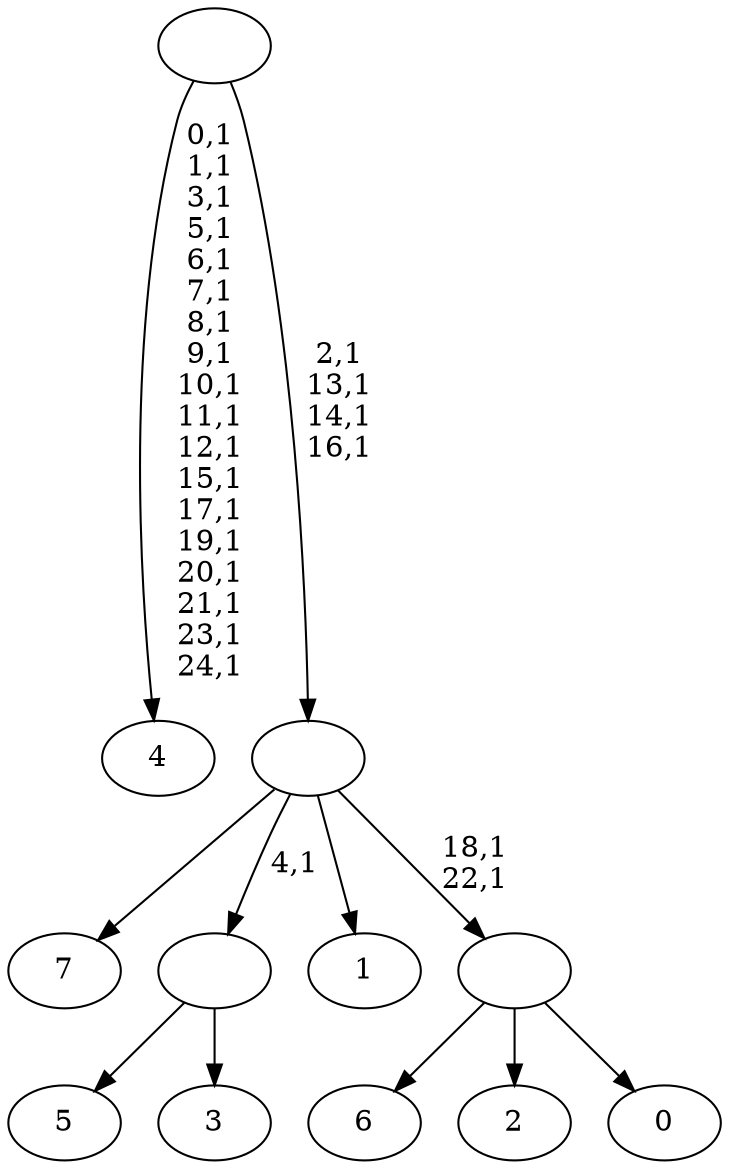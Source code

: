 digraph T {
	33 [label="7"]
	32 [label="6"]
	31 [label="5"]
	30 [label="4"]
	11 [label="3"]
	10 [label=""]
	9 [label="2"]
	8 [label="1"]
	7 [label="0"]
	6 [label=""]
	4 [label=""]
	0 [label=""]
	10 -> 31 [label=""]
	10 -> 11 [label=""]
	6 -> 32 [label=""]
	6 -> 9 [label=""]
	6 -> 7 [label=""]
	4 -> 6 [label="18,1\n22,1"]
	4 -> 33 [label=""]
	4 -> 10 [label="4,1"]
	4 -> 8 [label=""]
	0 -> 4 [label="2,1\n13,1\n14,1\n16,1"]
	0 -> 30 [label="0,1\n1,1\n3,1\n5,1\n6,1\n7,1\n8,1\n9,1\n10,1\n11,1\n12,1\n15,1\n17,1\n19,1\n20,1\n21,1\n23,1\n24,1"]
}
